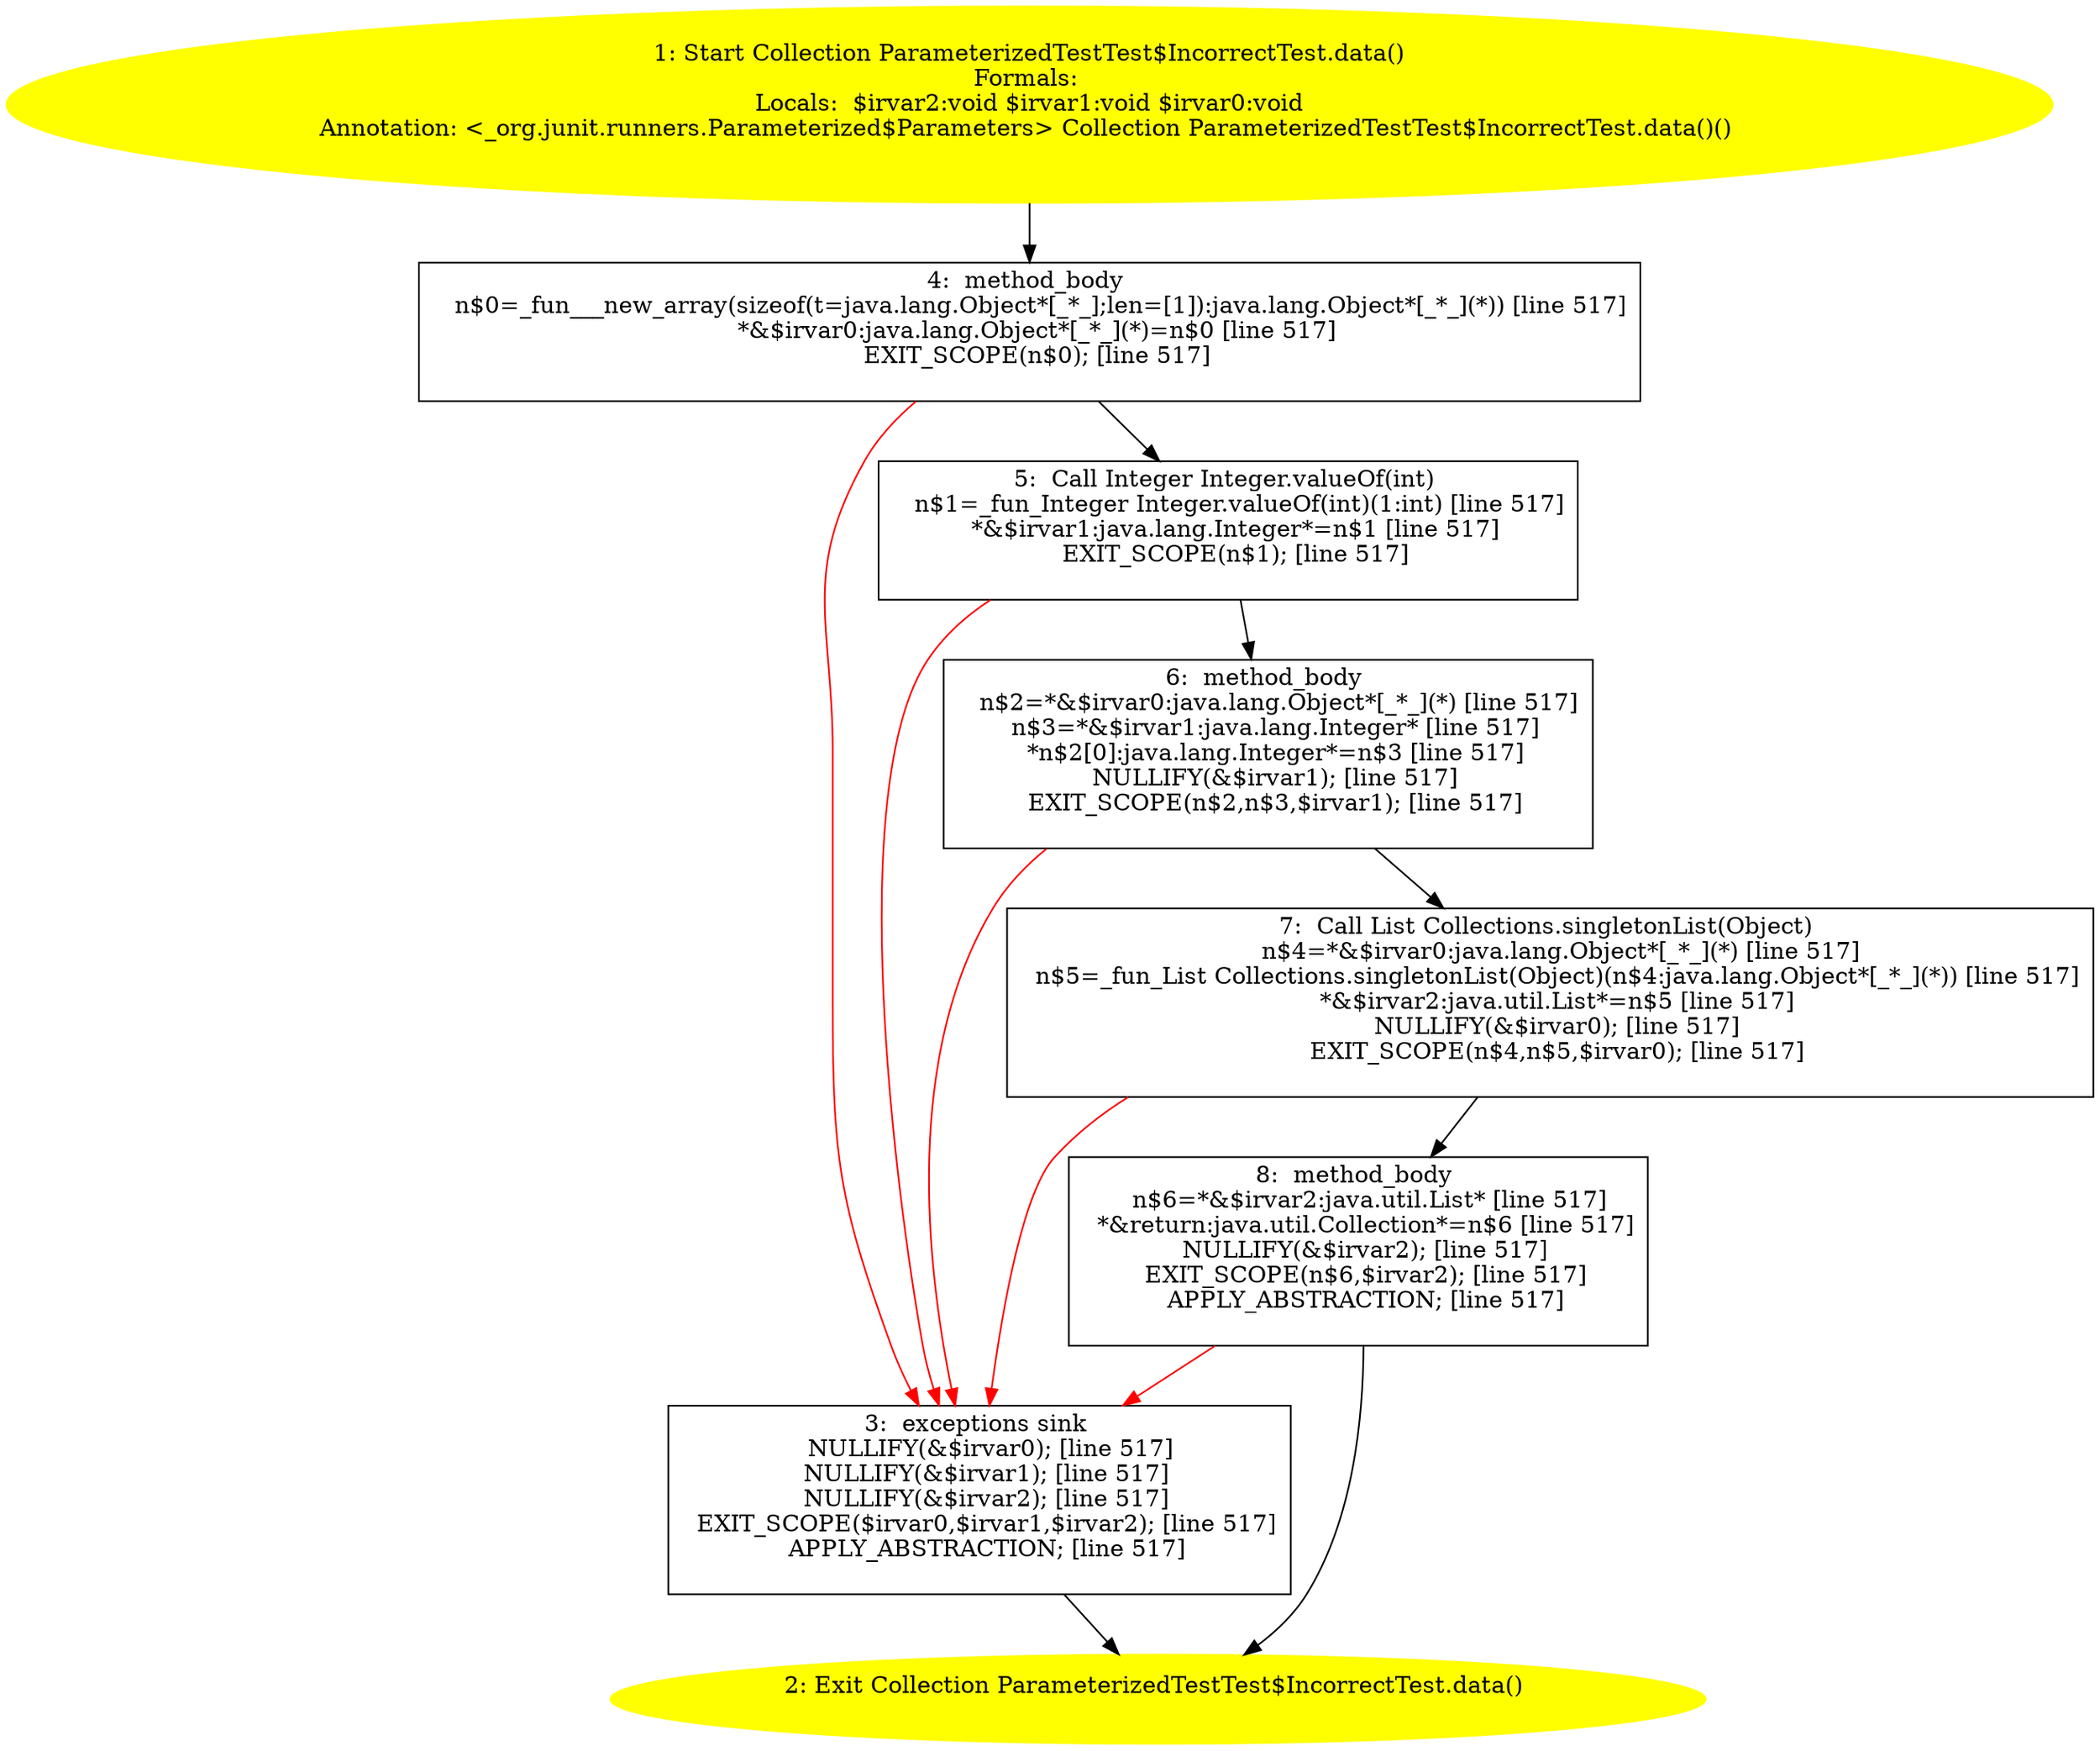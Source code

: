/* @generated */
digraph cfg {
"org.junit.tests.running.classes.ParameterizedTestTest$IncorrectTest.data():java.util.Collection.55a9ef33a40fd25fda434e99632e60aa_1" [label="1: Start Collection ParameterizedTestTest$IncorrectTest.data()\nFormals: \nLocals:  $irvar2:void $irvar1:void $irvar0:void\nAnnotation: <_org.junit.runners.Parameterized$Parameters> Collection ParameterizedTestTest$IncorrectTest.data()() \n  " color=yellow style=filled]
	

	 "org.junit.tests.running.classes.ParameterizedTestTest$IncorrectTest.data():java.util.Collection.55a9ef33a40fd25fda434e99632e60aa_1" -> "org.junit.tests.running.classes.ParameterizedTestTest$IncorrectTest.data():java.util.Collection.55a9ef33a40fd25fda434e99632e60aa_4" ;
"org.junit.tests.running.classes.ParameterizedTestTest$IncorrectTest.data():java.util.Collection.55a9ef33a40fd25fda434e99632e60aa_2" [label="2: Exit Collection ParameterizedTestTest$IncorrectTest.data() \n  " color=yellow style=filled]
	

"org.junit.tests.running.classes.ParameterizedTestTest$IncorrectTest.data():java.util.Collection.55a9ef33a40fd25fda434e99632e60aa_3" [label="3:  exceptions sink \n   NULLIFY(&$irvar0); [line 517]\n  NULLIFY(&$irvar1); [line 517]\n  NULLIFY(&$irvar2); [line 517]\n  EXIT_SCOPE($irvar0,$irvar1,$irvar2); [line 517]\n  APPLY_ABSTRACTION; [line 517]\n " shape="box"]
	

	 "org.junit.tests.running.classes.ParameterizedTestTest$IncorrectTest.data():java.util.Collection.55a9ef33a40fd25fda434e99632e60aa_3" -> "org.junit.tests.running.classes.ParameterizedTestTest$IncorrectTest.data():java.util.Collection.55a9ef33a40fd25fda434e99632e60aa_2" ;
"org.junit.tests.running.classes.ParameterizedTestTest$IncorrectTest.data():java.util.Collection.55a9ef33a40fd25fda434e99632e60aa_4" [label="4:  method_body \n   n$0=_fun___new_array(sizeof(t=java.lang.Object*[_*_];len=[1]):java.lang.Object*[_*_](*)) [line 517]\n  *&$irvar0:java.lang.Object*[_*_](*)=n$0 [line 517]\n  EXIT_SCOPE(n$0); [line 517]\n " shape="box"]
	

	 "org.junit.tests.running.classes.ParameterizedTestTest$IncorrectTest.data():java.util.Collection.55a9ef33a40fd25fda434e99632e60aa_4" -> "org.junit.tests.running.classes.ParameterizedTestTest$IncorrectTest.data():java.util.Collection.55a9ef33a40fd25fda434e99632e60aa_5" ;
	 "org.junit.tests.running.classes.ParameterizedTestTest$IncorrectTest.data():java.util.Collection.55a9ef33a40fd25fda434e99632e60aa_4" -> "org.junit.tests.running.classes.ParameterizedTestTest$IncorrectTest.data():java.util.Collection.55a9ef33a40fd25fda434e99632e60aa_3" [color="red" ];
"org.junit.tests.running.classes.ParameterizedTestTest$IncorrectTest.data():java.util.Collection.55a9ef33a40fd25fda434e99632e60aa_5" [label="5:  Call Integer Integer.valueOf(int) \n   n$1=_fun_Integer Integer.valueOf(int)(1:int) [line 517]\n  *&$irvar1:java.lang.Integer*=n$1 [line 517]\n  EXIT_SCOPE(n$1); [line 517]\n " shape="box"]
	

	 "org.junit.tests.running.classes.ParameterizedTestTest$IncorrectTest.data():java.util.Collection.55a9ef33a40fd25fda434e99632e60aa_5" -> "org.junit.tests.running.classes.ParameterizedTestTest$IncorrectTest.data():java.util.Collection.55a9ef33a40fd25fda434e99632e60aa_6" ;
	 "org.junit.tests.running.classes.ParameterizedTestTest$IncorrectTest.data():java.util.Collection.55a9ef33a40fd25fda434e99632e60aa_5" -> "org.junit.tests.running.classes.ParameterizedTestTest$IncorrectTest.data():java.util.Collection.55a9ef33a40fd25fda434e99632e60aa_3" [color="red" ];
"org.junit.tests.running.classes.ParameterizedTestTest$IncorrectTest.data():java.util.Collection.55a9ef33a40fd25fda434e99632e60aa_6" [label="6:  method_body \n   n$2=*&$irvar0:java.lang.Object*[_*_](*) [line 517]\n  n$3=*&$irvar1:java.lang.Integer* [line 517]\n  *n$2[0]:java.lang.Integer*=n$3 [line 517]\n  NULLIFY(&$irvar1); [line 517]\n  EXIT_SCOPE(n$2,n$3,$irvar1); [line 517]\n " shape="box"]
	

	 "org.junit.tests.running.classes.ParameterizedTestTest$IncorrectTest.data():java.util.Collection.55a9ef33a40fd25fda434e99632e60aa_6" -> "org.junit.tests.running.classes.ParameterizedTestTest$IncorrectTest.data():java.util.Collection.55a9ef33a40fd25fda434e99632e60aa_7" ;
	 "org.junit.tests.running.classes.ParameterizedTestTest$IncorrectTest.data():java.util.Collection.55a9ef33a40fd25fda434e99632e60aa_6" -> "org.junit.tests.running.classes.ParameterizedTestTest$IncorrectTest.data():java.util.Collection.55a9ef33a40fd25fda434e99632e60aa_3" [color="red" ];
"org.junit.tests.running.classes.ParameterizedTestTest$IncorrectTest.data():java.util.Collection.55a9ef33a40fd25fda434e99632e60aa_7" [label="7:  Call List Collections.singletonList(Object) \n   n$4=*&$irvar0:java.lang.Object*[_*_](*) [line 517]\n  n$5=_fun_List Collections.singletonList(Object)(n$4:java.lang.Object*[_*_](*)) [line 517]\n  *&$irvar2:java.util.List*=n$5 [line 517]\n  NULLIFY(&$irvar0); [line 517]\n  EXIT_SCOPE(n$4,n$5,$irvar0); [line 517]\n " shape="box"]
	

	 "org.junit.tests.running.classes.ParameterizedTestTest$IncorrectTest.data():java.util.Collection.55a9ef33a40fd25fda434e99632e60aa_7" -> "org.junit.tests.running.classes.ParameterizedTestTest$IncorrectTest.data():java.util.Collection.55a9ef33a40fd25fda434e99632e60aa_8" ;
	 "org.junit.tests.running.classes.ParameterizedTestTest$IncorrectTest.data():java.util.Collection.55a9ef33a40fd25fda434e99632e60aa_7" -> "org.junit.tests.running.classes.ParameterizedTestTest$IncorrectTest.data():java.util.Collection.55a9ef33a40fd25fda434e99632e60aa_3" [color="red" ];
"org.junit.tests.running.classes.ParameterizedTestTest$IncorrectTest.data():java.util.Collection.55a9ef33a40fd25fda434e99632e60aa_8" [label="8:  method_body \n   n$6=*&$irvar2:java.util.List* [line 517]\n  *&return:java.util.Collection*=n$6 [line 517]\n  NULLIFY(&$irvar2); [line 517]\n  EXIT_SCOPE(n$6,$irvar2); [line 517]\n  APPLY_ABSTRACTION; [line 517]\n " shape="box"]
	

	 "org.junit.tests.running.classes.ParameterizedTestTest$IncorrectTest.data():java.util.Collection.55a9ef33a40fd25fda434e99632e60aa_8" -> "org.junit.tests.running.classes.ParameterizedTestTest$IncorrectTest.data():java.util.Collection.55a9ef33a40fd25fda434e99632e60aa_2" ;
	 "org.junit.tests.running.classes.ParameterizedTestTest$IncorrectTest.data():java.util.Collection.55a9ef33a40fd25fda434e99632e60aa_8" -> "org.junit.tests.running.classes.ParameterizedTestTest$IncorrectTest.data():java.util.Collection.55a9ef33a40fd25fda434e99632e60aa_3" [color="red" ];
}
